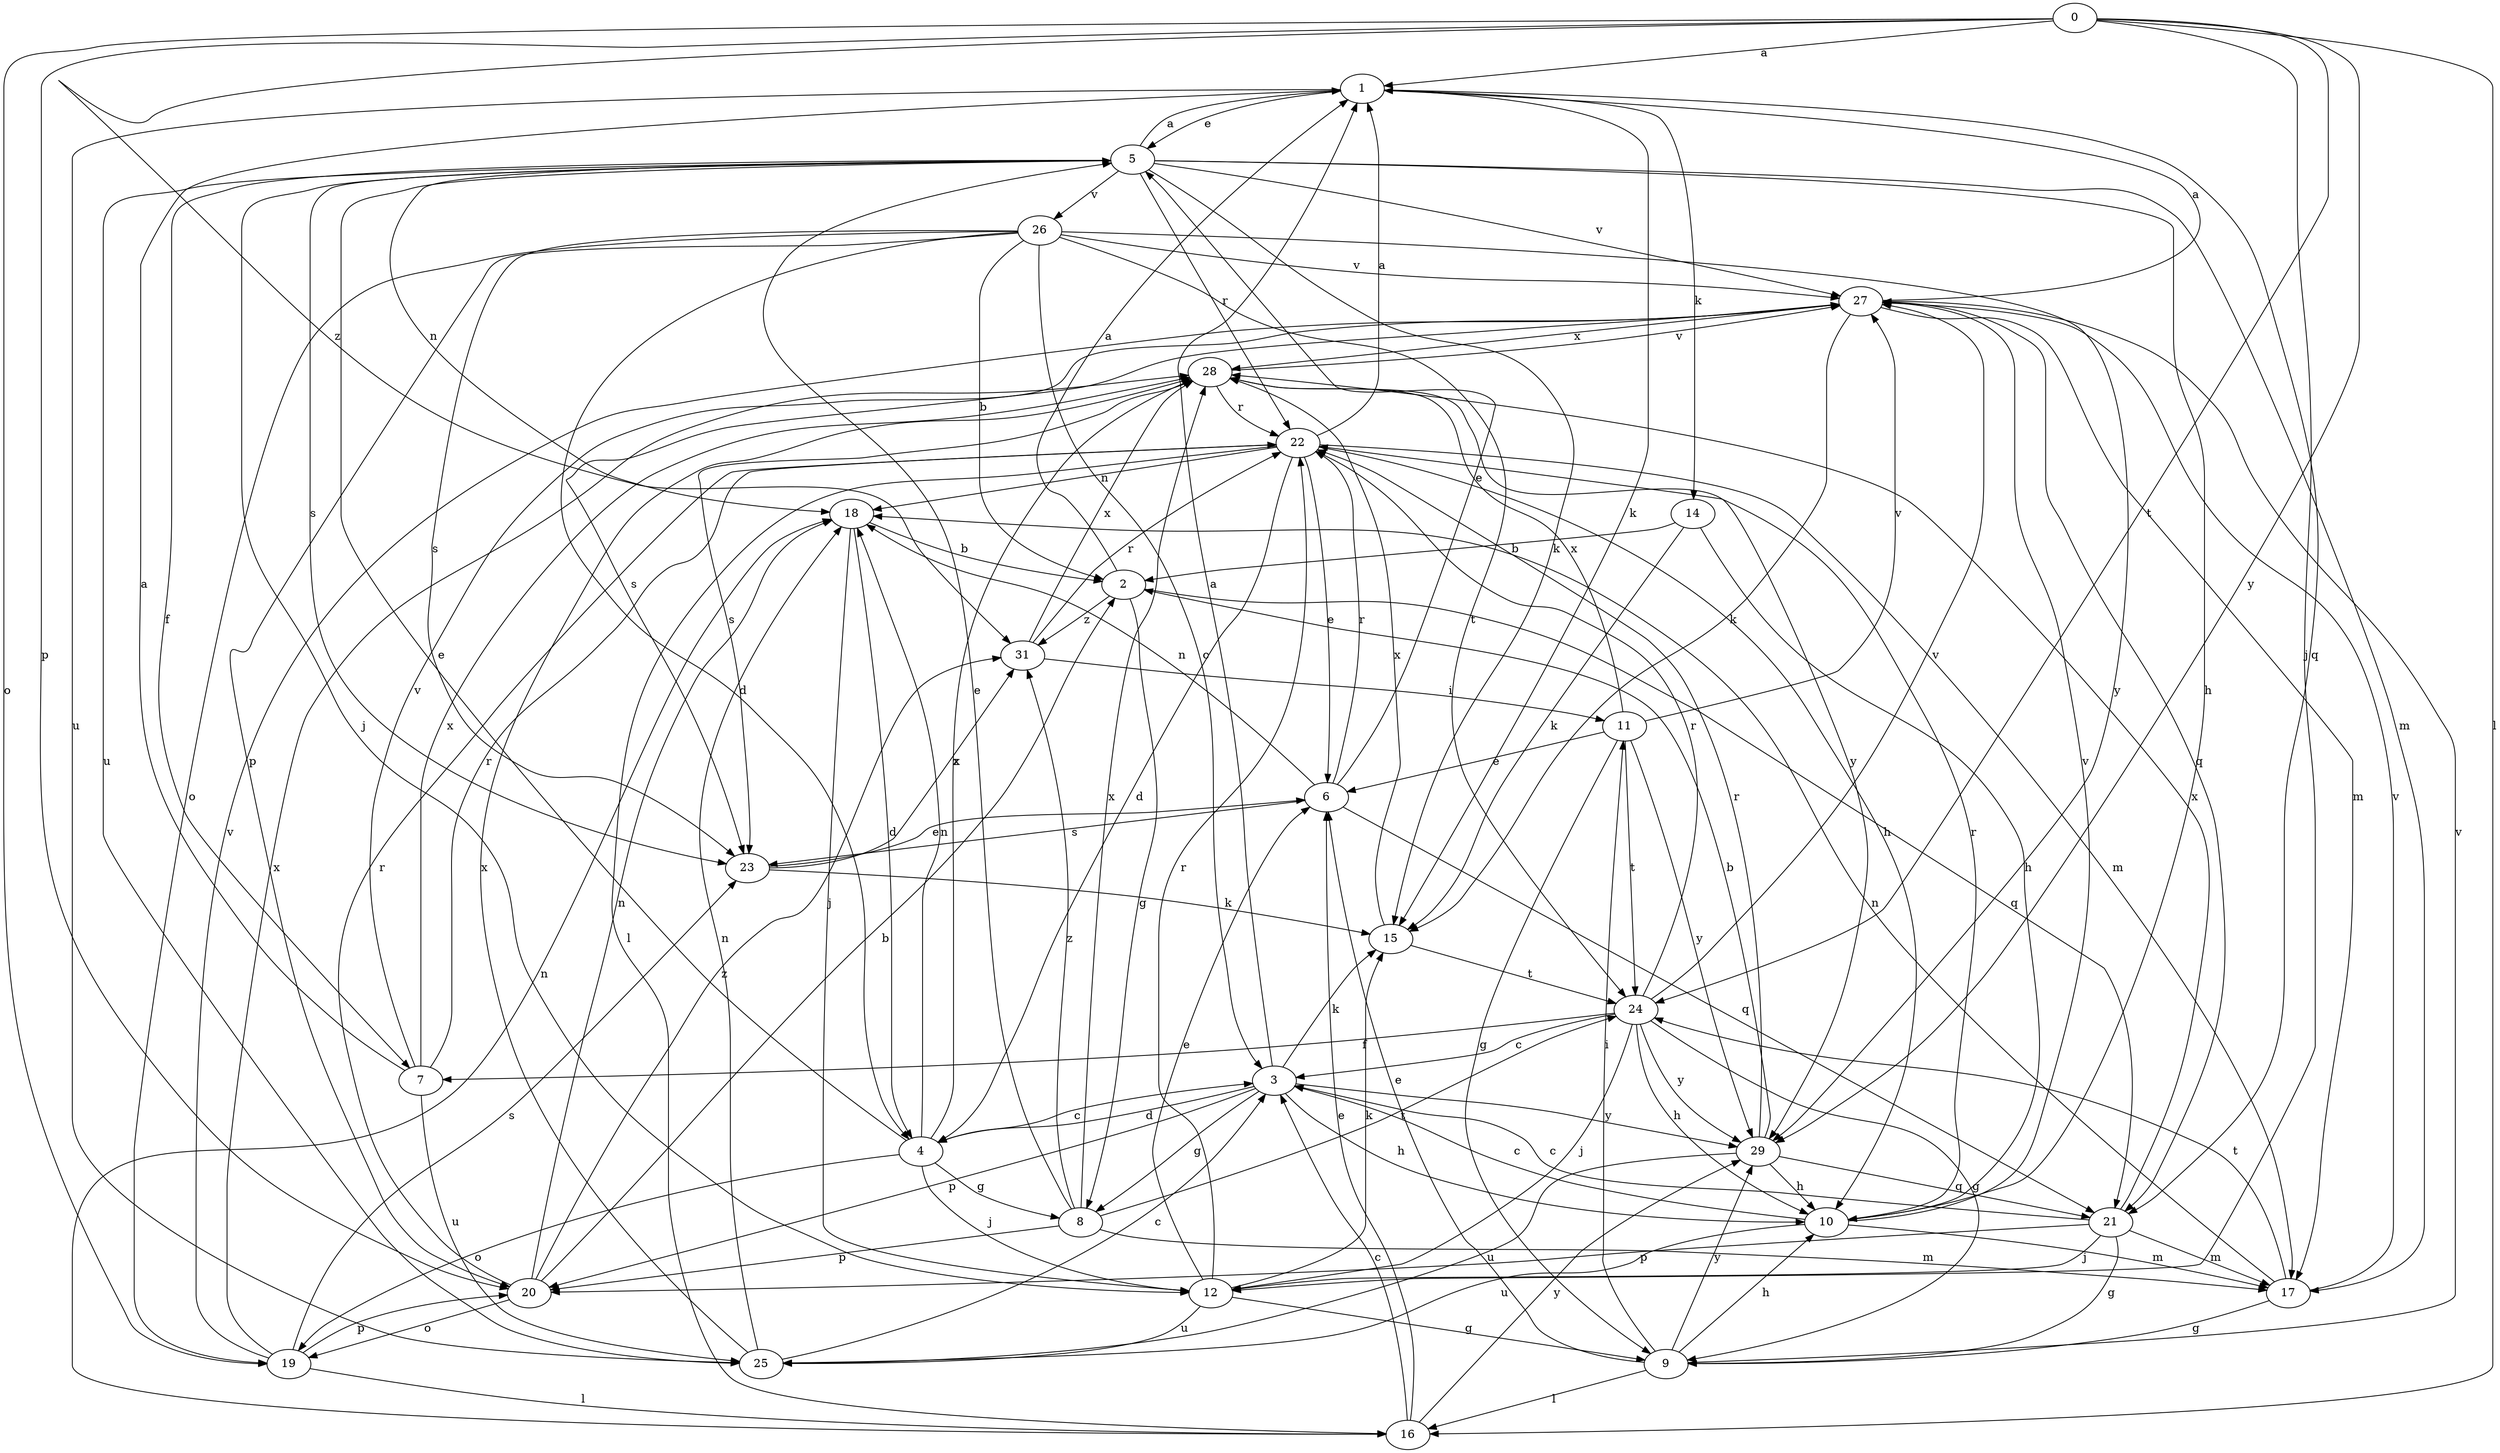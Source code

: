 strict digraph  {
0;
1;
2;
3;
4;
5;
6;
7;
8;
9;
10;
11;
12;
14;
15;
16;
17;
18;
19;
20;
21;
22;
23;
24;
25;
26;
27;
28;
29;
31;
0 -> 1  [label=a];
0 -> 12  [label=j];
0 -> 16  [label=l];
0 -> 19  [label=o];
0 -> 20  [label=p];
0 -> 24  [label=t];
0 -> 29  [label=y];
0 -> 31  [label=z];
1 -> 5  [label=e];
1 -> 14  [label=k];
1 -> 15  [label=k];
1 -> 21  [label=q];
1 -> 25  [label=u];
2 -> 1  [label=a];
2 -> 8  [label=g];
2 -> 21  [label=q];
2 -> 31  [label=z];
3 -> 1  [label=a];
3 -> 4  [label=d];
3 -> 8  [label=g];
3 -> 10  [label=h];
3 -> 15  [label=k];
3 -> 20  [label=p];
3 -> 29  [label=y];
4 -> 3  [label=c];
4 -> 5  [label=e];
4 -> 8  [label=g];
4 -> 12  [label=j];
4 -> 18  [label=n];
4 -> 19  [label=o];
4 -> 28  [label=x];
5 -> 1  [label=a];
5 -> 7  [label=f];
5 -> 10  [label=h];
5 -> 12  [label=j];
5 -> 15  [label=k];
5 -> 17  [label=m];
5 -> 18  [label=n];
5 -> 22  [label=r];
5 -> 23  [label=s];
5 -> 25  [label=u];
5 -> 26  [label=v];
5 -> 27  [label=v];
6 -> 5  [label=e];
6 -> 18  [label=n];
6 -> 21  [label=q];
6 -> 22  [label=r];
6 -> 23  [label=s];
7 -> 1  [label=a];
7 -> 22  [label=r];
7 -> 25  [label=u];
7 -> 27  [label=v];
7 -> 28  [label=x];
8 -> 5  [label=e];
8 -> 17  [label=m];
8 -> 20  [label=p];
8 -> 24  [label=t];
8 -> 28  [label=x];
8 -> 31  [label=z];
9 -> 6  [label=e];
9 -> 10  [label=h];
9 -> 11  [label=i];
9 -> 16  [label=l];
9 -> 27  [label=v];
9 -> 29  [label=y];
10 -> 3  [label=c];
10 -> 17  [label=m];
10 -> 22  [label=r];
10 -> 25  [label=u];
10 -> 27  [label=v];
11 -> 6  [label=e];
11 -> 9  [label=g];
11 -> 24  [label=t];
11 -> 27  [label=v];
11 -> 28  [label=x];
11 -> 29  [label=y];
12 -> 6  [label=e];
12 -> 9  [label=g];
12 -> 15  [label=k];
12 -> 22  [label=r];
12 -> 25  [label=u];
14 -> 2  [label=b];
14 -> 10  [label=h];
14 -> 15  [label=k];
15 -> 24  [label=t];
15 -> 28  [label=x];
16 -> 3  [label=c];
16 -> 6  [label=e];
16 -> 18  [label=n];
16 -> 29  [label=y];
17 -> 9  [label=g];
17 -> 18  [label=n];
17 -> 24  [label=t];
17 -> 27  [label=v];
18 -> 2  [label=b];
18 -> 4  [label=d];
18 -> 12  [label=j];
19 -> 16  [label=l];
19 -> 20  [label=p];
19 -> 23  [label=s];
19 -> 27  [label=v];
19 -> 28  [label=x];
20 -> 2  [label=b];
20 -> 18  [label=n];
20 -> 19  [label=o];
20 -> 22  [label=r];
20 -> 31  [label=z];
21 -> 3  [label=c];
21 -> 9  [label=g];
21 -> 12  [label=j];
21 -> 17  [label=m];
21 -> 20  [label=p];
21 -> 28  [label=x];
22 -> 1  [label=a];
22 -> 4  [label=d];
22 -> 6  [label=e];
22 -> 10  [label=h];
22 -> 16  [label=l];
22 -> 17  [label=m];
22 -> 18  [label=n];
23 -> 6  [label=e];
23 -> 15  [label=k];
23 -> 31  [label=z];
24 -> 3  [label=c];
24 -> 7  [label=f];
24 -> 9  [label=g];
24 -> 10  [label=h];
24 -> 12  [label=j];
24 -> 22  [label=r];
24 -> 27  [label=v];
24 -> 29  [label=y];
25 -> 3  [label=c];
25 -> 18  [label=n];
25 -> 28  [label=x];
26 -> 2  [label=b];
26 -> 3  [label=c];
26 -> 4  [label=d];
26 -> 19  [label=o];
26 -> 20  [label=p];
26 -> 23  [label=s];
26 -> 24  [label=t];
26 -> 27  [label=v];
26 -> 29  [label=y];
27 -> 1  [label=a];
27 -> 15  [label=k];
27 -> 17  [label=m];
27 -> 21  [label=q];
27 -> 23  [label=s];
27 -> 28  [label=x];
28 -> 22  [label=r];
28 -> 23  [label=s];
28 -> 27  [label=v];
28 -> 29  [label=y];
29 -> 2  [label=b];
29 -> 10  [label=h];
29 -> 21  [label=q];
29 -> 22  [label=r];
29 -> 25  [label=u];
31 -> 11  [label=i];
31 -> 22  [label=r];
31 -> 28  [label=x];
}
